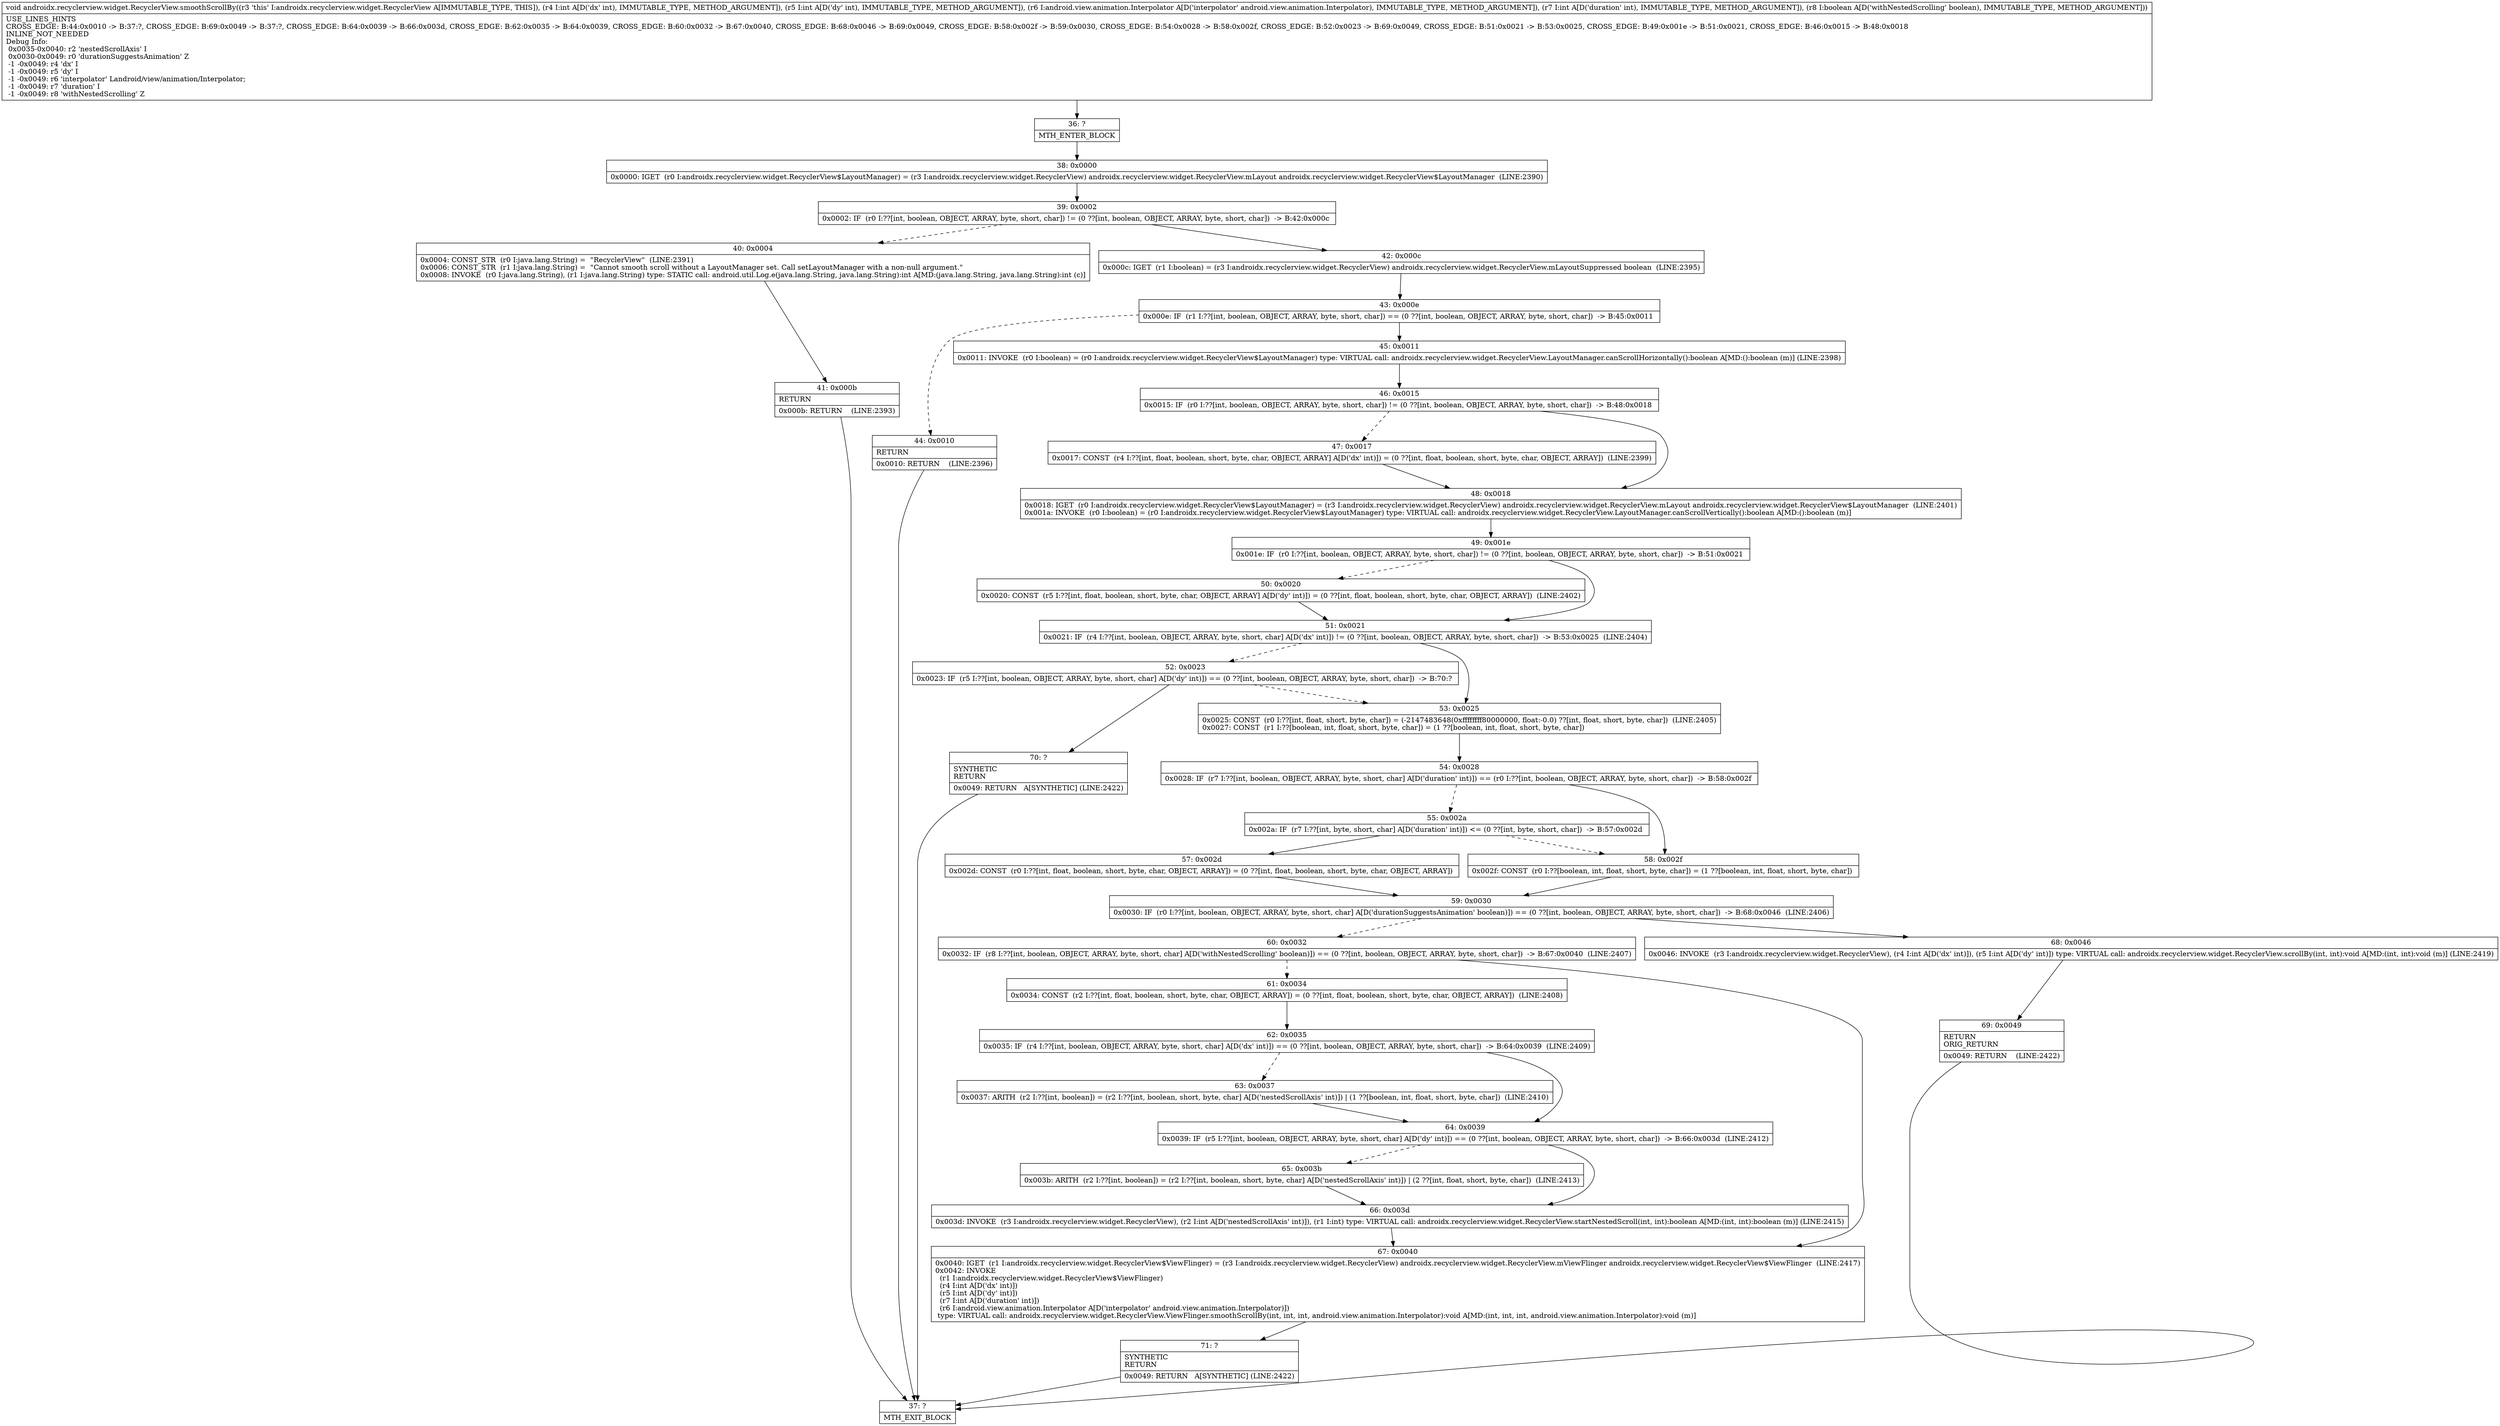 digraph "CFG forandroidx.recyclerview.widget.RecyclerView.smoothScrollBy(IILandroid\/view\/animation\/Interpolator;IZ)V" {
Node_36 [shape=record,label="{36\:\ ?|MTH_ENTER_BLOCK\l}"];
Node_38 [shape=record,label="{38\:\ 0x0000|0x0000: IGET  (r0 I:androidx.recyclerview.widget.RecyclerView$LayoutManager) = (r3 I:androidx.recyclerview.widget.RecyclerView) androidx.recyclerview.widget.RecyclerView.mLayout androidx.recyclerview.widget.RecyclerView$LayoutManager  (LINE:2390)\l}"];
Node_39 [shape=record,label="{39\:\ 0x0002|0x0002: IF  (r0 I:??[int, boolean, OBJECT, ARRAY, byte, short, char]) != (0 ??[int, boolean, OBJECT, ARRAY, byte, short, char])  \-\> B:42:0x000c \l}"];
Node_40 [shape=record,label="{40\:\ 0x0004|0x0004: CONST_STR  (r0 I:java.lang.String) =  \"RecyclerView\"  (LINE:2391)\l0x0006: CONST_STR  (r1 I:java.lang.String) =  \"Cannot smooth scroll without a LayoutManager set. Call setLayoutManager with a non\-null argument.\" \l0x0008: INVOKE  (r0 I:java.lang.String), (r1 I:java.lang.String) type: STATIC call: android.util.Log.e(java.lang.String, java.lang.String):int A[MD:(java.lang.String, java.lang.String):int (c)]\l}"];
Node_41 [shape=record,label="{41\:\ 0x000b|RETURN\l|0x000b: RETURN    (LINE:2393)\l}"];
Node_37 [shape=record,label="{37\:\ ?|MTH_EXIT_BLOCK\l}"];
Node_42 [shape=record,label="{42\:\ 0x000c|0x000c: IGET  (r1 I:boolean) = (r3 I:androidx.recyclerview.widget.RecyclerView) androidx.recyclerview.widget.RecyclerView.mLayoutSuppressed boolean  (LINE:2395)\l}"];
Node_43 [shape=record,label="{43\:\ 0x000e|0x000e: IF  (r1 I:??[int, boolean, OBJECT, ARRAY, byte, short, char]) == (0 ??[int, boolean, OBJECT, ARRAY, byte, short, char])  \-\> B:45:0x0011 \l}"];
Node_44 [shape=record,label="{44\:\ 0x0010|RETURN\l|0x0010: RETURN    (LINE:2396)\l}"];
Node_45 [shape=record,label="{45\:\ 0x0011|0x0011: INVOKE  (r0 I:boolean) = (r0 I:androidx.recyclerview.widget.RecyclerView$LayoutManager) type: VIRTUAL call: androidx.recyclerview.widget.RecyclerView.LayoutManager.canScrollHorizontally():boolean A[MD:():boolean (m)] (LINE:2398)\l}"];
Node_46 [shape=record,label="{46\:\ 0x0015|0x0015: IF  (r0 I:??[int, boolean, OBJECT, ARRAY, byte, short, char]) != (0 ??[int, boolean, OBJECT, ARRAY, byte, short, char])  \-\> B:48:0x0018 \l}"];
Node_47 [shape=record,label="{47\:\ 0x0017|0x0017: CONST  (r4 I:??[int, float, boolean, short, byte, char, OBJECT, ARRAY] A[D('dx' int)]) = (0 ??[int, float, boolean, short, byte, char, OBJECT, ARRAY])  (LINE:2399)\l}"];
Node_48 [shape=record,label="{48\:\ 0x0018|0x0018: IGET  (r0 I:androidx.recyclerview.widget.RecyclerView$LayoutManager) = (r3 I:androidx.recyclerview.widget.RecyclerView) androidx.recyclerview.widget.RecyclerView.mLayout androidx.recyclerview.widget.RecyclerView$LayoutManager  (LINE:2401)\l0x001a: INVOKE  (r0 I:boolean) = (r0 I:androidx.recyclerview.widget.RecyclerView$LayoutManager) type: VIRTUAL call: androidx.recyclerview.widget.RecyclerView.LayoutManager.canScrollVertically():boolean A[MD:():boolean (m)]\l}"];
Node_49 [shape=record,label="{49\:\ 0x001e|0x001e: IF  (r0 I:??[int, boolean, OBJECT, ARRAY, byte, short, char]) != (0 ??[int, boolean, OBJECT, ARRAY, byte, short, char])  \-\> B:51:0x0021 \l}"];
Node_50 [shape=record,label="{50\:\ 0x0020|0x0020: CONST  (r5 I:??[int, float, boolean, short, byte, char, OBJECT, ARRAY] A[D('dy' int)]) = (0 ??[int, float, boolean, short, byte, char, OBJECT, ARRAY])  (LINE:2402)\l}"];
Node_51 [shape=record,label="{51\:\ 0x0021|0x0021: IF  (r4 I:??[int, boolean, OBJECT, ARRAY, byte, short, char] A[D('dx' int)]) != (0 ??[int, boolean, OBJECT, ARRAY, byte, short, char])  \-\> B:53:0x0025  (LINE:2404)\l}"];
Node_52 [shape=record,label="{52\:\ 0x0023|0x0023: IF  (r5 I:??[int, boolean, OBJECT, ARRAY, byte, short, char] A[D('dy' int)]) == (0 ??[int, boolean, OBJECT, ARRAY, byte, short, char])  \-\> B:70:? \l}"];
Node_70 [shape=record,label="{70\:\ ?|SYNTHETIC\lRETURN\l|0x0049: RETURN   A[SYNTHETIC] (LINE:2422)\l}"];
Node_53 [shape=record,label="{53\:\ 0x0025|0x0025: CONST  (r0 I:??[int, float, short, byte, char]) = (\-2147483648(0xffffffff80000000, float:\-0.0) ??[int, float, short, byte, char])  (LINE:2405)\l0x0027: CONST  (r1 I:??[boolean, int, float, short, byte, char]) = (1 ??[boolean, int, float, short, byte, char]) \l}"];
Node_54 [shape=record,label="{54\:\ 0x0028|0x0028: IF  (r7 I:??[int, boolean, OBJECT, ARRAY, byte, short, char] A[D('duration' int)]) == (r0 I:??[int, boolean, OBJECT, ARRAY, byte, short, char])  \-\> B:58:0x002f \l}"];
Node_55 [shape=record,label="{55\:\ 0x002a|0x002a: IF  (r7 I:??[int, byte, short, char] A[D('duration' int)]) \<= (0 ??[int, byte, short, char])  \-\> B:57:0x002d \l}"];
Node_57 [shape=record,label="{57\:\ 0x002d|0x002d: CONST  (r0 I:??[int, float, boolean, short, byte, char, OBJECT, ARRAY]) = (0 ??[int, float, boolean, short, byte, char, OBJECT, ARRAY]) \l}"];
Node_59 [shape=record,label="{59\:\ 0x0030|0x0030: IF  (r0 I:??[int, boolean, OBJECT, ARRAY, byte, short, char] A[D('durationSuggestsAnimation' boolean)]) == (0 ??[int, boolean, OBJECT, ARRAY, byte, short, char])  \-\> B:68:0x0046  (LINE:2406)\l}"];
Node_60 [shape=record,label="{60\:\ 0x0032|0x0032: IF  (r8 I:??[int, boolean, OBJECT, ARRAY, byte, short, char] A[D('withNestedScrolling' boolean)]) == (0 ??[int, boolean, OBJECT, ARRAY, byte, short, char])  \-\> B:67:0x0040  (LINE:2407)\l}"];
Node_61 [shape=record,label="{61\:\ 0x0034|0x0034: CONST  (r2 I:??[int, float, boolean, short, byte, char, OBJECT, ARRAY]) = (0 ??[int, float, boolean, short, byte, char, OBJECT, ARRAY])  (LINE:2408)\l}"];
Node_62 [shape=record,label="{62\:\ 0x0035|0x0035: IF  (r4 I:??[int, boolean, OBJECT, ARRAY, byte, short, char] A[D('dx' int)]) == (0 ??[int, boolean, OBJECT, ARRAY, byte, short, char])  \-\> B:64:0x0039  (LINE:2409)\l}"];
Node_63 [shape=record,label="{63\:\ 0x0037|0x0037: ARITH  (r2 I:??[int, boolean]) = (r2 I:??[int, boolean, short, byte, char] A[D('nestedScrollAxis' int)]) \| (1 ??[boolean, int, float, short, byte, char])  (LINE:2410)\l}"];
Node_64 [shape=record,label="{64\:\ 0x0039|0x0039: IF  (r5 I:??[int, boolean, OBJECT, ARRAY, byte, short, char] A[D('dy' int)]) == (0 ??[int, boolean, OBJECT, ARRAY, byte, short, char])  \-\> B:66:0x003d  (LINE:2412)\l}"];
Node_65 [shape=record,label="{65\:\ 0x003b|0x003b: ARITH  (r2 I:??[int, boolean]) = (r2 I:??[int, boolean, short, byte, char] A[D('nestedScrollAxis' int)]) \| (2 ??[int, float, short, byte, char])  (LINE:2413)\l}"];
Node_66 [shape=record,label="{66\:\ 0x003d|0x003d: INVOKE  (r3 I:androidx.recyclerview.widget.RecyclerView), (r2 I:int A[D('nestedScrollAxis' int)]), (r1 I:int) type: VIRTUAL call: androidx.recyclerview.widget.RecyclerView.startNestedScroll(int, int):boolean A[MD:(int, int):boolean (m)] (LINE:2415)\l}"];
Node_67 [shape=record,label="{67\:\ 0x0040|0x0040: IGET  (r1 I:androidx.recyclerview.widget.RecyclerView$ViewFlinger) = (r3 I:androidx.recyclerview.widget.RecyclerView) androidx.recyclerview.widget.RecyclerView.mViewFlinger androidx.recyclerview.widget.RecyclerView$ViewFlinger  (LINE:2417)\l0x0042: INVOKE  \l  (r1 I:androidx.recyclerview.widget.RecyclerView$ViewFlinger)\l  (r4 I:int A[D('dx' int)])\l  (r5 I:int A[D('dy' int)])\l  (r7 I:int A[D('duration' int)])\l  (r6 I:android.view.animation.Interpolator A[D('interpolator' android.view.animation.Interpolator)])\l type: VIRTUAL call: androidx.recyclerview.widget.RecyclerView.ViewFlinger.smoothScrollBy(int, int, int, android.view.animation.Interpolator):void A[MD:(int, int, int, android.view.animation.Interpolator):void (m)]\l}"];
Node_71 [shape=record,label="{71\:\ ?|SYNTHETIC\lRETURN\l|0x0049: RETURN   A[SYNTHETIC] (LINE:2422)\l}"];
Node_68 [shape=record,label="{68\:\ 0x0046|0x0046: INVOKE  (r3 I:androidx.recyclerview.widget.RecyclerView), (r4 I:int A[D('dx' int)]), (r5 I:int A[D('dy' int)]) type: VIRTUAL call: androidx.recyclerview.widget.RecyclerView.scrollBy(int, int):void A[MD:(int, int):void (m)] (LINE:2419)\l}"];
Node_69 [shape=record,label="{69\:\ 0x0049|RETURN\lORIG_RETURN\l|0x0049: RETURN    (LINE:2422)\l}"];
Node_58 [shape=record,label="{58\:\ 0x002f|0x002f: CONST  (r0 I:??[boolean, int, float, short, byte, char]) = (1 ??[boolean, int, float, short, byte, char]) \l}"];
MethodNode[shape=record,label="{void androidx.recyclerview.widget.RecyclerView.smoothScrollBy((r3 'this' I:androidx.recyclerview.widget.RecyclerView A[IMMUTABLE_TYPE, THIS]), (r4 I:int A[D('dx' int), IMMUTABLE_TYPE, METHOD_ARGUMENT]), (r5 I:int A[D('dy' int), IMMUTABLE_TYPE, METHOD_ARGUMENT]), (r6 I:android.view.animation.Interpolator A[D('interpolator' android.view.animation.Interpolator), IMMUTABLE_TYPE, METHOD_ARGUMENT]), (r7 I:int A[D('duration' int), IMMUTABLE_TYPE, METHOD_ARGUMENT]), (r8 I:boolean A[D('withNestedScrolling' boolean), IMMUTABLE_TYPE, METHOD_ARGUMENT]))  | USE_LINES_HINTS\lCROSS_EDGE: B:44:0x0010 \-\> B:37:?, CROSS_EDGE: B:69:0x0049 \-\> B:37:?, CROSS_EDGE: B:64:0x0039 \-\> B:66:0x003d, CROSS_EDGE: B:62:0x0035 \-\> B:64:0x0039, CROSS_EDGE: B:60:0x0032 \-\> B:67:0x0040, CROSS_EDGE: B:68:0x0046 \-\> B:69:0x0049, CROSS_EDGE: B:58:0x002f \-\> B:59:0x0030, CROSS_EDGE: B:54:0x0028 \-\> B:58:0x002f, CROSS_EDGE: B:52:0x0023 \-\> B:69:0x0049, CROSS_EDGE: B:51:0x0021 \-\> B:53:0x0025, CROSS_EDGE: B:49:0x001e \-\> B:51:0x0021, CROSS_EDGE: B:46:0x0015 \-\> B:48:0x0018\lINLINE_NOT_NEEDED\lDebug Info:\l  0x0035\-0x0040: r2 'nestedScrollAxis' I\l  0x0030\-0x0049: r0 'durationSuggestsAnimation' Z\l  \-1 \-0x0049: r4 'dx' I\l  \-1 \-0x0049: r5 'dy' I\l  \-1 \-0x0049: r6 'interpolator' Landroid\/view\/animation\/Interpolator;\l  \-1 \-0x0049: r7 'duration' I\l  \-1 \-0x0049: r8 'withNestedScrolling' Z\l}"];
MethodNode -> Node_36;Node_36 -> Node_38;
Node_38 -> Node_39;
Node_39 -> Node_40[style=dashed];
Node_39 -> Node_42;
Node_40 -> Node_41;
Node_41 -> Node_37;
Node_42 -> Node_43;
Node_43 -> Node_44[style=dashed];
Node_43 -> Node_45;
Node_44 -> Node_37;
Node_45 -> Node_46;
Node_46 -> Node_47[style=dashed];
Node_46 -> Node_48;
Node_47 -> Node_48;
Node_48 -> Node_49;
Node_49 -> Node_50[style=dashed];
Node_49 -> Node_51;
Node_50 -> Node_51;
Node_51 -> Node_52[style=dashed];
Node_51 -> Node_53;
Node_52 -> Node_53[style=dashed];
Node_52 -> Node_70;
Node_70 -> Node_37;
Node_53 -> Node_54;
Node_54 -> Node_55[style=dashed];
Node_54 -> Node_58;
Node_55 -> Node_57;
Node_55 -> Node_58[style=dashed];
Node_57 -> Node_59;
Node_59 -> Node_60[style=dashed];
Node_59 -> Node_68;
Node_60 -> Node_61[style=dashed];
Node_60 -> Node_67;
Node_61 -> Node_62;
Node_62 -> Node_63[style=dashed];
Node_62 -> Node_64;
Node_63 -> Node_64;
Node_64 -> Node_65[style=dashed];
Node_64 -> Node_66;
Node_65 -> Node_66;
Node_66 -> Node_67;
Node_67 -> Node_71;
Node_71 -> Node_37;
Node_68 -> Node_69;
Node_69 -> Node_37;
Node_58 -> Node_59;
}

